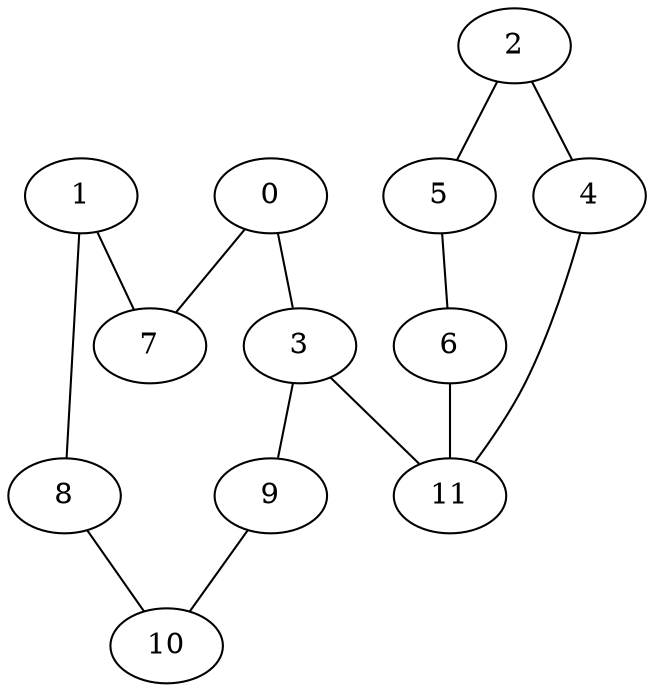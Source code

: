 graph "sampletest150-mod3_image16.bmp" {
	0	 [type=corner,
		x=257,
		y=244];
	3	 [type=intersection,
		x=270,
		y=262];
	0 -- 3	 [angle0=".95",
		frequency=1,
		type0=line];
	7	 [type=corner,
		x=260,
		y=155];
	0 -- 7	 [angle0="-1.54",
		frequency=1,
		type0=line];
	1	 [type=corner,
		x=46,
		y=171];
	1 -- 7	 [angle0="-.07",
		frequency=1,
		type0=line];
	8	 [type=corner,
		x=55,
		y=355];
	1 -- 8	 [angle0="1.52",
		frequency=1,
		type0=line];
	2	 [type=corner,
		x=459,
		y=203];
	4	 [type=corner,
		x=364,
		y=189];
	2 -- 4	 [angle0=".15",
		frequency=1,
		type0=line];
	5	 [type=corner,
		x=463,
		y=313];
	2 -- 5	 [angle0="1.53",
		frequency=1,
		type0=line];
	9	 [type=corner,
		x=264,
		y=273];
	3 -- 9	 [angle0="-1.07",
		frequency=1,
		type0=line];
	11	 [type=intersection,
		x=348,
		y=262];
	3 -- 11	 [angle0=".00",
		frequency=1,
		type0=line];
	4 -- 11	 [angle0="-1.36",
		frequency=1,
		type0=line];
	6	 [type=corner,
		x=341,
		y=320];
	5 -- 6	 [angle0="-.06",
		frequency=1,
		type0=line];
	6 -- 11	 [angle0="-1.45",
		frequency=1,
		type0=line];
	10	 [type=corner,
		x=242,
		y=342];
	8 -- 10	 [angle0="-.07",
		frequency=1,
		type0=line];
	9 -- 10	 [angle0="-1.26",
		frequency=1,
		type0=line];
}
